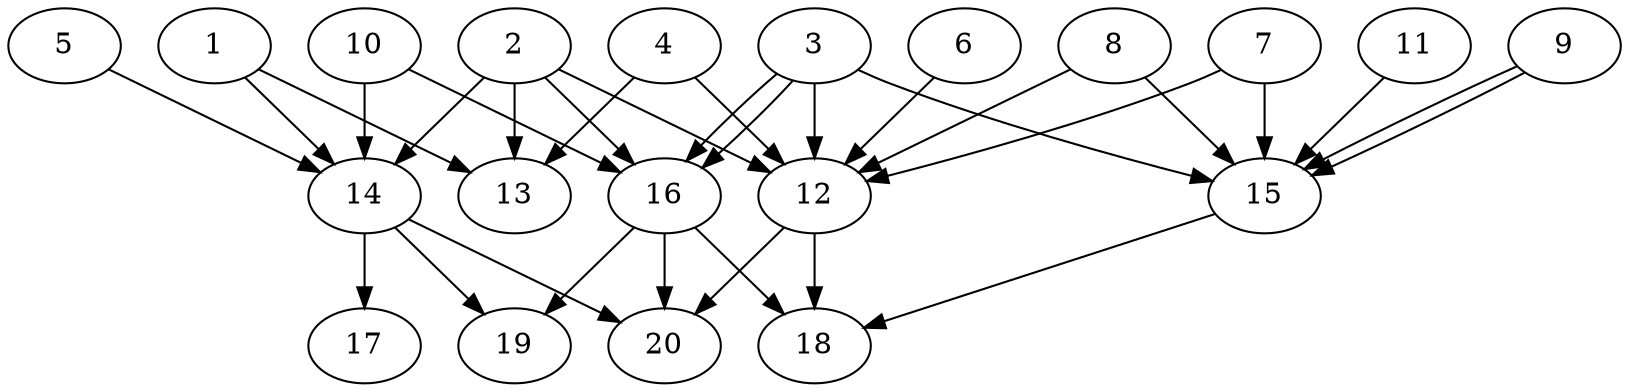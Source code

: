 // DAG automatically generated by daggen at Tue Jul 23 14:25:45 2019
// ./daggen --dot -n 20 --ccr 0.5 --fat 0.7 --regular 0.5 --density 0.6 --mindata 5242880 --maxdata 52428800 
digraph G {
  1 [size="88805376", alpha="0.09", expect_size="44402688"] 
  1 -> 13 [size ="44402688"]
  1 -> 14 [size ="44402688"]
  2 [size="71925760", alpha="0.14", expect_size="35962880"] 
  2 -> 12 [size ="35962880"]
  2 -> 13 [size ="35962880"]
  2 -> 14 [size ="35962880"]
  2 -> 16 [size ="35962880"]
  3 [size="42487808", alpha="0.15", expect_size="21243904"] 
  3 -> 12 [size ="21243904"]
  3 -> 15 [size ="21243904"]
  3 -> 16 [size ="21243904"]
  3 -> 16 [size ="21243904"]
  4 [size="74412032", alpha="0.18", expect_size="37206016"] 
  4 -> 12 [size ="37206016"]
  4 -> 13 [size ="37206016"]
  5 [size="15331328", alpha="0.15", expect_size="7665664"] 
  5 -> 14 [size ="7665664"]
  6 [size="103055360", alpha="0.14", expect_size="51527680"] 
  6 -> 12 [size ="51527680"]
  7 [size="82126848", alpha="0.15", expect_size="41063424"] 
  7 -> 12 [size ="41063424"]
  7 -> 15 [size ="41063424"]
  8 [size="89128960", alpha="0.07", expect_size="44564480"] 
  8 -> 12 [size ="44564480"]
  8 -> 15 [size ="44564480"]
  9 [size="50190336", alpha="0.11", expect_size="25095168"] 
  9 -> 15 [size ="25095168"]
  9 -> 15 [size ="25095168"]
  10 [size="49731584", alpha="0.16", expect_size="24865792"] 
  10 -> 14 [size ="24865792"]
  10 -> 16 [size ="24865792"]
  11 [size="57749504", alpha="0.19", expect_size="28874752"] 
  11 -> 15 [size ="28874752"]
  12 [size="101957632", alpha="0.06", expect_size="50978816"] 
  12 -> 18 [size ="50978816"]
  12 -> 20 [size ="50978816"]
  13 [size="72593408", alpha="0.03", expect_size="36296704"] 
  14 [size="50855936", alpha="0.08", expect_size="25427968"] 
  14 -> 17 [size ="25427968"]
  14 -> 19 [size ="25427968"]
  14 -> 20 [size ="25427968"]
  15 [size="40968192", alpha="0.06", expect_size="20484096"] 
  15 -> 18 [size ="20484096"]
  16 [size="16601088", alpha="0.01", expect_size="8300544"] 
  16 -> 18 [size ="8300544"]
  16 -> 19 [size ="8300544"]
  16 -> 20 [size ="8300544"]
  17 [size="82640896", alpha="0.13", expect_size="41320448"] 
  18 [size="58025984", alpha="0.06", expect_size="29012992"] 
  19 [size="91105280", alpha="0.17", expect_size="45552640"] 
  20 [size="48599040", alpha="0.05", expect_size="24299520"] 
}
